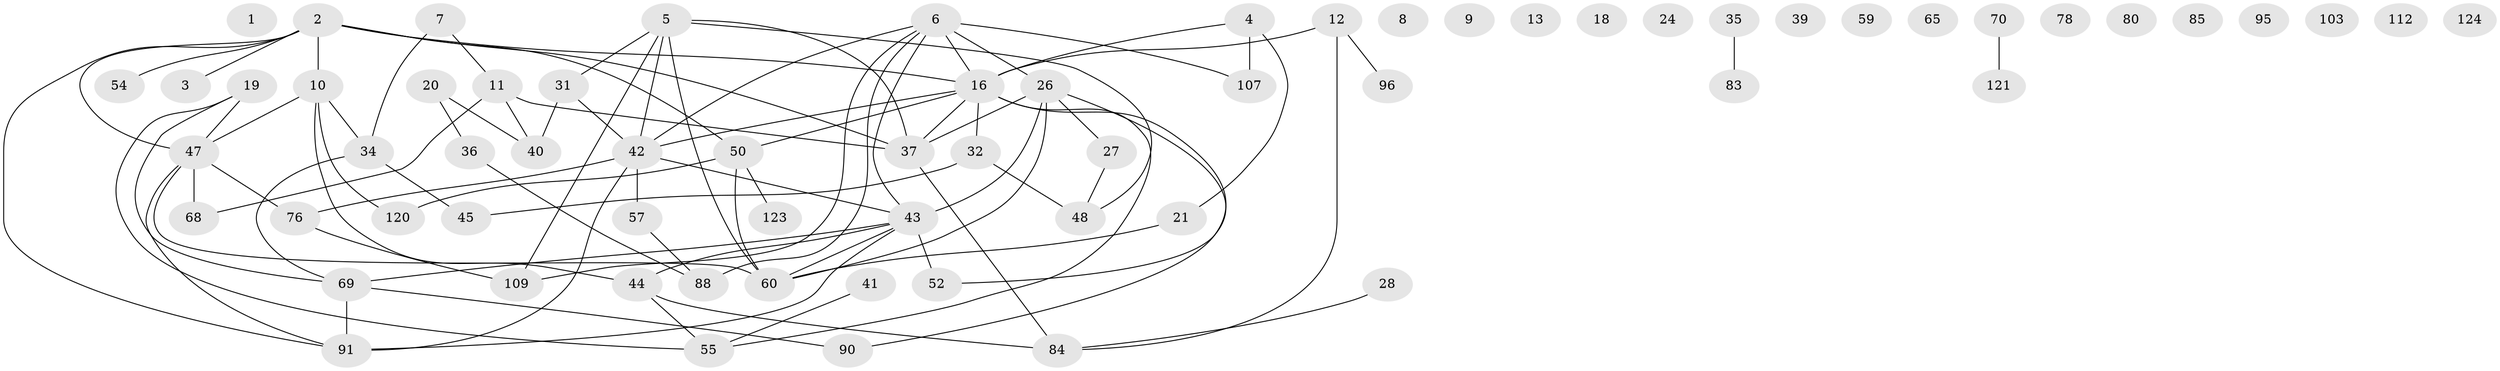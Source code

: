 // original degree distribution, {0: 0.1111111111111111, 4: 0.14074074074074075, 2: 0.2962962962962963, 3: 0.21481481481481482, 6: 0.022222222222222223, 1: 0.15555555555555556, 5: 0.05925925925925926}
// Generated by graph-tools (version 1.1) at 2025/13/03/09/25 04:13:08]
// undirected, 67 vertices, 88 edges
graph export_dot {
graph [start="1"]
  node [color=gray90,style=filled];
  1;
  2 [super="+23+33"];
  3 [super="+62"];
  4 [super="+29+101"];
  5 [super="+130+17"];
  6 [super="+15"];
  7;
  8;
  9;
  10 [super="+100"];
  11 [super="+111+14"];
  12 [super="+94+56"];
  13;
  16 [super="+116+119+66"];
  18;
  19 [super="+129+22"];
  20 [super="+81"];
  21 [super="+30"];
  24;
  26 [super="+61+46"];
  27 [super="+98"];
  28;
  31 [super="+104"];
  32;
  34 [super="+79"];
  35;
  36 [super="+113"];
  37 [super="+72+87"];
  39;
  40;
  41;
  42 [super="+53"];
  43 [super="+108+67"];
  44 [super="+93"];
  45 [super="+49"];
  47 [super="+58"];
  48 [super="+86"];
  50 [super="+51+64"];
  52;
  54;
  55 [super="+73"];
  57;
  59;
  60 [super="+92+75"];
  65;
  68 [super="+115"];
  69 [super="+82+132"];
  70 [super="+74"];
  76 [super="+134"];
  78;
  80 [super="+105+131"];
  83;
  84 [super="+127"];
  85;
  88 [super="+97"];
  90 [super="+114"];
  91;
  95;
  96;
  103;
  107;
  109 [super="+125"];
  112;
  120;
  121;
  123;
  124;
  2 -- 54;
  2 -- 16 [weight=2];
  2 -- 50;
  2 -- 10;
  2 -- 3;
  2 -- 37;
  2 -- 91;
  2 -- 47;
  4 -- 16;
  4 -- 107;
  4 -- 21;
  5 -- 37 [weight=2];
  5 -- 42;
  5 -- 48;
  5 -- 60;
  5 -- 109;
  5 -- 31 [weight=2];
  6 -- 16;
  6 -- 26 [weight=2];
  6 -- 88;
  6 -- 43;
  6 -- 42;
  6 -- 107;
  6 -- 109;
  7 -- 34;
  7 -- 11;
  10 -- 44;
  10 -- 34;
  10 -- 120;
  10 -- 47;
  11 -- 40;
  11 -- 68;
  11 -- 37;
  12 -- 96;
  12 -- 16;
  12 -- 84;
  16 -- 32;
  16 -- 90;
  16 -- 50;
  16 -- 55;
  16 -- 42;
  16 -- 37;
  19 -- 47;
  19 -- 69;
  19 -- 55;
  20 -- 36;
  20 -- 40;
  21 -- 60;
  26 -- 52;
  26 -- 60;
  26 -- 27;
  26 -- 43;
  26 -- 37;
  27 -- 48;
  28 -- 84;
  31 -- 40;
  31 -- 42;
  32 -- 48;
  32 -- 45;
  34 -- 45;
  34 -- 69;
  35 -- 83;
  36 -- 88;
  37 -- 84 [weight=2];
  41 -- 55;
  42 -- 91;
  42 -- 76;
  42 -- 57;
  42 -- 43;
  43 -- 52;
  43 -- 91;
  43 -- 69;
  43 -- 60;
  43 -- 44;
  44 -- 84;
  44 -- 55;
  47 -- 68;
  47 -- 91;
  47 -- 60;
  47 -- 76;
  50 -- 120;
  50 -- 123;
  50 -- 60;
  57 -- 88;
  69 -- 90;
  69 -- 91;
  70 -- 121;
  76 -- 109;
}

